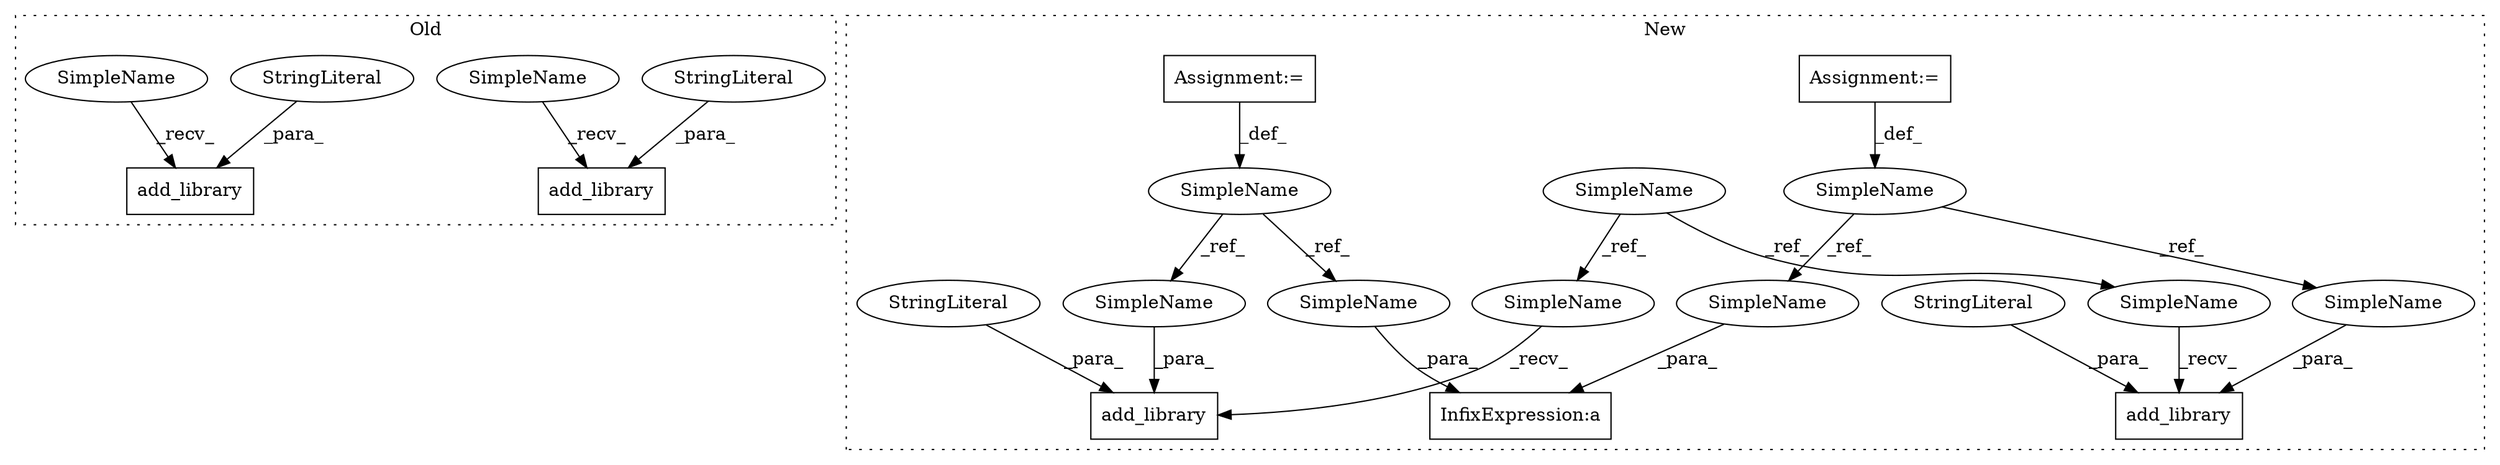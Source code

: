 digraph G {
subgraph cluster0 {
1 [label="add_library" a="32" s="521,585" l="12,1" shape="box"];
3 [label="StringLiteral" a="45" s="533" l="14" shape="ellipse"];
9 [label="add_library" a="32" s="706,762" l="12,1" shape="box"];
14 [label="StringLiteral" a="45" s="718" l="10" shape="ellipse"];
21 [label="SimpleName" a="42" s="699" l="6" shape="ellipse"];
22 [label="SimpleName" a="42" s="514" l="6" shape="ellipse"];
label = "Old";
style="dotted";
}
subgraph cluster1 {
2 [label="add_library" a="32" s="1105,1138" l="12,1" shape="box"];
4 [label="Assignment:=" a="7" s="819" l="1" shape="box"];
5 [label="StringLiteral" a="45" s="1117" l="9" shape="ellipse"];
6 [label="InfixExpression:a" a="27" s="1986" l="3" shape="box"];
7 [label="SimpleName" a="42" s="808" l="11" shape="ellipse"];
8 [label="SimpleName" a="42" s="543" l="6" shape="ellipse"];
10 [label="add_library" a="32" s="913,956" l="12,1" shape="box"];
11 [label="SimpleName" a="42" s="643" l="16" shape="ellipse"];
12 [label="Assignment:=" a="7" s="659" l="1" shape="box"];
13 [label="StringLiteral" a="45" s="925" l="14" shape="ellipse"];
15 [label="SimpleName" a="42" s="1989" l="16" shape="ellipse"];
16 [label="SimpleName" a="42" s="940" l="16" shape="ellipse"];
17 [label="SimpleName" a="42" s="1975" l="11" shape="ellipse"];
18 [label="SimpleName" a="42" s="1127" l="11" shape="ellipse"];
19 [label="SimpleName" a="42" s="906" l="6" shape="ellipse"];
20 [label="SimpleName" a="42" s="1098" l="6" shape="ellipse"];
label = "New";
style="dotted";
}
3 -> 1 [label="_para_"];
4 -> 7 [label="_def_"];
5 -> 2 [label="_para_"];
7 -> 17 [label="_ref_"];
7 -> 18 [label="_ref_"];
8 -> 20 [label="_ref_"];
8 -> 19 [label="_ref_"];
11 -> 15 [label="_ref_"];
11 -> 16 [label="_ref_"];
12 -> 11 [label="_def_"];
13 -> 10 [label="_para_"];
14 -> 9 [label="_para_"];
15 -> 6 [label="_para_"];
16 -> 10 [label="_para_"];
17 -> 6 [label="_para_"];
18 -> 2 [label="_para_"];
19 -> 10 [label="_recv_"];
20 -> 2 [label="_recv_"];
21 -> 9 [label="_recv_"];
22 -> 1 [label="_recv_"];
}